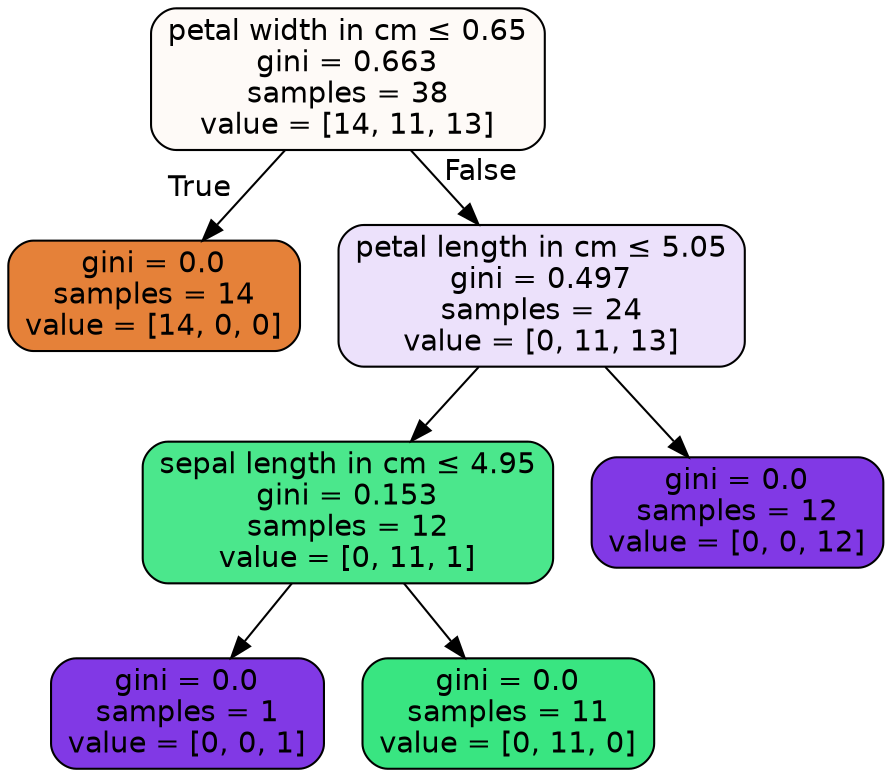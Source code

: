 digraph Tree {
node [shape=box, style="filled, rounded", color="black", fontname="helvetica"] ;
edge [fontname="helvetica"] ;
0 [label=<petal width in cm &le; 0.65<br/>gini = 0.663<br/>samples = 38<br/>value = [14, 11, 13]>, fillcolor="#fefaf7"] ;
1 [label=<gini = 0.0<br/>samples = 14<br/>value = [14, 0, 0]>, fillcolor="#e58139"] ;
0 -> 1 [labeldistance=2.5, labelangle=45, headlabel="True"] ;
2 [label=<petal length in cm &le; 5.05<br/>gini = 0.497<br/>samples = 24<br/>value = [0, 11, 13]>, fillcolor="#ece1fb"] ;
0 -> 2 [labeldistance=2.5, labelangle=-45, headlabel="False"] ;
3 [label=<sepal length in cm &le; 4.95<br/>gini = 0.153<br/>samples = 12<br/>value = [0, 11, 1]>, fillcolor="#4be78c"] ;
2 -> 3 ;
4 [label=<gini = 0.0<br/>samples = 1<br/>value = [0, 0, 1]>, fillcolor="#8139e5"] ;
3 -> 4 ;
5 [label=<gini = 0.0<br/>samples = 11<br/>value = [0, 11, 0]>, fillcolor="#39e581"] ;
3 -> 5 ;
6 [label=<gini = 0.0<br/>samples = 12<br/>value = [0, 0, 12]>, fillcolor="#8139e5"] ;
2 -> 6 ;
}
